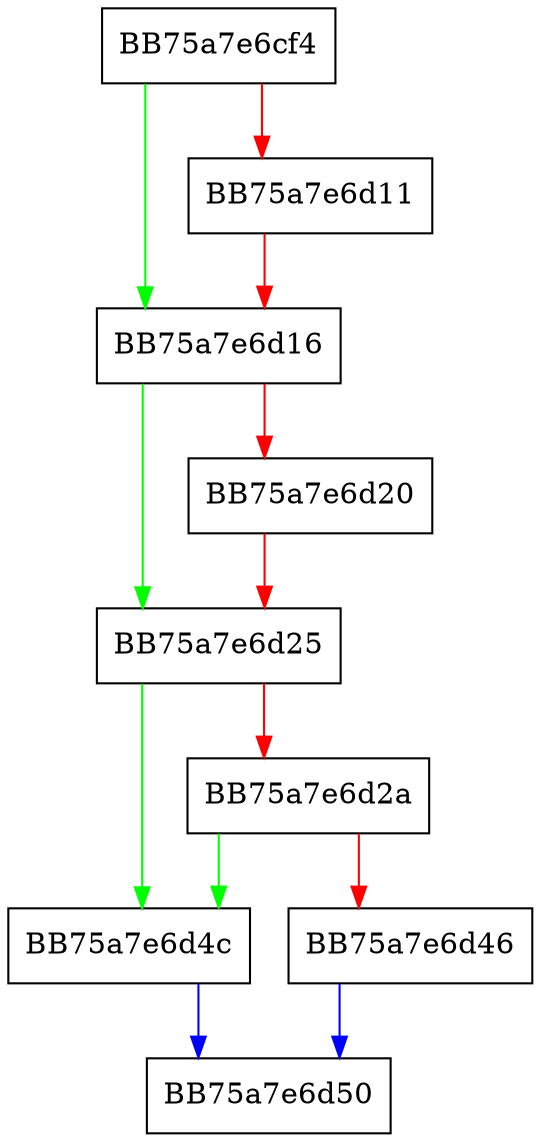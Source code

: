digraph UfsWrite {
  node [shape="box"];
  graph [splines=ortho];
  BB75a7e6cf4 -> BB75a7e6d16 [color="green"];
  BB75a7e6cf4 -> BB75a7e6d11 [color="red"];
  BB75a7e6d11 -> BB75a7e6d16 [color="red"];
  BB75a7e6d16 -> BB75a7e6d25 [color="green"];
  BB75a7e6d16 -> BB75a7e6d20 [color="red"];
  BB75a7e6d20 -> BB75a7e6d25 [color="red"];
  BB75a7e6d25 -> BB75a7e6d4c [color="green"];
  BB75a7e6d25 -> BB75a7e6d2a [color="red"];
  BB75a7e6d2a -> BB75a7e6d4c [color="green"];
  BB75a7e6d2a -> BB75a7e6d46 [color="red"];
  BB75a7e6d46 -> BB75a7e6d50 [color="blue"];
  BB75a7e6d4c -> BB75a7e6d50 [color="blue"];
}